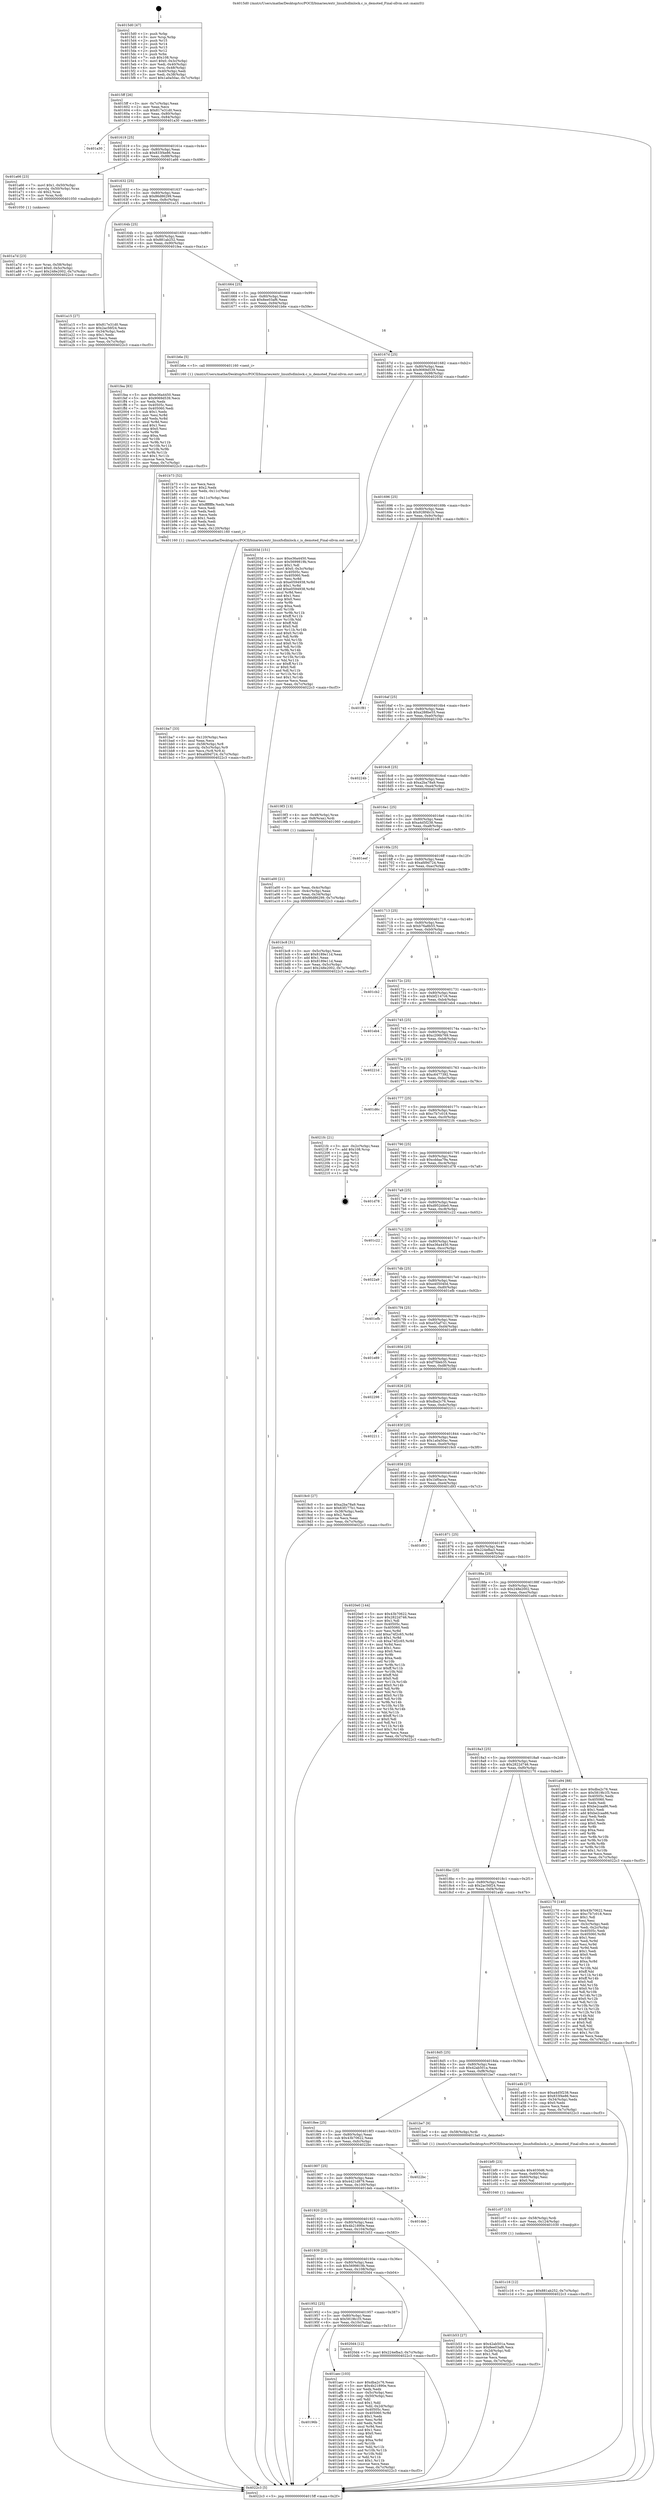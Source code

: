 digraph "0x4015d0" {
  label = "0x4015d0 (/mnt/c/Users/mathe/Desktop/tcc/POCII/binaries/extr_linuxfsdlmlock.c_is_demoted_Final-ollvm.out::main(0))"
  labelloc = "t"
  node[shape=record]

  Entry [label="",width=0.3,height=0.3,shape=circle,fillcolor=black,style=filled]
  "0x4015ff" [label="{
     0x4015ff [26]\l
     | [instrs]\l
     &nbsp;&nbsp;0x4015ff \<+3\>: mov -0x7c(%rbp),%eax\l
     &nbsp;&nbsp;0x401602 \<+2\>: mov %eax,%ecx\l
     &nbsp;&nbsp;0x401604 \<+6\>: sub $0x817e31d0,%ecx\l
     &nbsp;&nbsp;0x40160a \<+3\>: mov %eax,-0x80(%rbp)\l
     &nbsp;&nbsp;0x40160d \<+6\>: mov %ecx,-0x84(%rbp)\l
     &nbsp;&nbsp;0x401613 \<+6\>: je 0000000000401a30 \<main+0x460\>\l
  }"]
  "0x401a30" [label="{
     0x401a30\l
  }", style=dashed]
  "0x401619" [label="{
     0x401619 [25]\l
     | [instrs]\l
     &nbsp;&nbsp;0x401619 \<+5\>: jmp 000000000040161e \<main+0x4e\>\l
     &nbsp;&nbsp;0x40161e \<+3\>: mov -0x80(%rbp),%eax\l
     &nbsp;&nbsp;0x401621 \<+5\>: sub $0x833f4e86,%eax\l
     &nbsp;&nbsp;0x401626 \<+6\>: mov %eax,-0x88(%rbp)\l
     &nbsp;&nbsp;0x40162c \<+6\>: je 0000000000401a66 \<main+0x496\>\l
  }"]
  Exit [label="",width=0.3,height=0.3,shape=circle,fillcolor=black,style=filled,peripheries=2]
  "0x401a66" [label="{
     0x401a66 [23]\l
     | [instrs]\l
     &nbsp;&nbsp;0x401a66 \<+7\>: movl $0x1,-0x50(%rbp)\l
     &nbsp;&nbsp;0x401a6d \<+4\>: movslq -0x50(%rbp),%rax\l
     &nbsp;&nbsp;0x401a71 \<+4\>: shl $0x2,%rax\l
     &nbsp;&nbsp;0x401a75 \<+3\>: mov %rax,%rdi\l
     &nbsp;&nbsp;0x401a78 \<+5\>: call 0000000000401050 \<malloc@plt\>\l
     | [calls]\l
     &nbsp;&nbsp;0x401050 \{1\} (unknown)\l
  }"]
  "0x401632" [label="{
     0x401632 [25]\l
     | [instrs]\l
     &nbsp;&nbsp;0x401632 \<+5\>: jmp 0000000000401637 \<main+0x67\>\l
     &nbsp;&nbsp;0x401637 \<+3\>: mov -0x80(%rbp),%eax\l
     &nbsp;&nbsp;0x40163a \<+5\>: sub $0x86d86299,%eax\l
     &nbsp;&nbsp;0x40163f \<+6\>: mov %eax,-0x8c(%rbp)\l
     &nbsp;&nbsp;0x401645 \<+6\>: je 0000000000401a15 \<main+0x445\>\l
  }"]
  "0x401c16" [label="{
     0x401c16 [12]\l
     | [instrs]\l
     &nbsp;&nbsp;0x401c16 \<+7\>: movl $0x881ab252,-0x7c(%rbp)\l
     &nbsp;&nbsp;0x401c1d \<+5\>: jmp 00000000004022c3 \<main+0xcf3\>\l
  }"]
  "0x401a15" [label="{
     0x401a15 [27]\l
     | [instrs]\l
     &nbsp;&nbsp;0x401a15 \<+5\>: mov $0x817e31d0,%eax\l
     &nbsp;&nbsp;0x401a1a \<+5\>: mov $0x2ac56f24,%ecx\l
     &nbsp;&nbsp;0x401a1f \<+3\>: mov -0x34(%rbp),%edx\l
     &nbsp;&nbsp;0x401a22 \<+3\>: cmp $0x1,%edx\l
     &nbsp;&nbsp;0x401a25 \<+3\>: cmovl %ecx,%eax\l
     &nbsp;&nbsp;0x401a28 \<+3\>: mov %eax,-0x7c(%rbp)\l
     &nbsp;&nbsp;0x401a2b \<+5\>: jmp 00000000004022c3 \<main+0xcf3\>\l
  }"]
  "0x40164b" [label="{
     0x40164b [25]\l
     | [instrs]\l
     &nbsp;&nbsp;0x40164b \<+5\>: jmp 0000000000401650 \<main+0x80\>\l
     &nbsp;&nbsp;0x401650 \<+3\>: mov -0x80(%rbp),%eax\l
     &nbsp;&nbsp;0x401653 \<+5\>: sub $0x881ab252,%eax\l
     &nbsp;&nbsp;0x401658 \<+6\>: mov %eax,-0x90(%rbp)\l
     &nbsp;&nbsp;0x40165e \<+6\>: je 0000000000401fea \<main+0xa1a\>\l
  }"]
  "0x401c07" [label="{
     0x401c07 [15]\l
     | [instrs]\l
     &nbsp;&nbsp;0x401c07 \<+4\>: mov -0x58(%rbp),%rdi\l
     &nbsp;&nbsp;0x401c0b \<+6\>: mov %eax,-0x124(%rbp)\l
     &nbsp;&nbsp;0x401c11 \<+5\>: call 0000000000401030 \<free@plt\>\l
     | [calls]\l
     &nbsp;&nbsp;0x401030 \{1\} (unknown)\l
  }"]
  "0x401fea" [label="{
     0x401fea [83]\l
     | [instrs]\l
     &nbsp;&nbsp;0x401fea \<+5\>: mov $0xe36a4450,%eax\l
     &nbsp;&nbsp;0x401fef \<+5\>: mov $0x9069d539,%ecx\l
     &nbsp;&nbsp;0x401ff4 \<+2\>: xor %edx,%edx\l
     &nbsp;&nbsp;0x401ff6 \<+7\>: mov 0x40505c,%esi\l
     &nbsp;&nbsp;0x401ffd \<+7\>: mov 0x405060,%edi\l
     &nbsp;&nbsp;0x402004 \<+3\>: sub $0x1,%edx\l
     &nbsp;&nbsp;0x402007 \<+3\>: mov %esi,%r8d\l
     &nbsp;&nbsp;0x40200a \<+3\>: add %edx,%r8d\l
     &nbsp;&nbsp;0x40200d \<+4\>: imul %r8d,%esi\l
     &nbsp;&nbsp;0x402011 \<+3\>: and $0x1,%esi\l
     &nbsp;&nbsp;0x402014 \<+3\>: cmp $0x0,%esi\l
     &nbsp;&nbsp;0x402017 \<+4\>: sete %r9b\l
     &nbsp;&nbsp;0x40201b \<+3\>: cmp $0xa,%edi\l
     &nbsp;&nbsp;0x40201e \<+4\>: setl %r10b\l
     &nbsp;&nbsp;0x402022 \<+3\>: mov %r9b,%r11b\l
     &nbsp;&nbsp;0x402025 \<+3\>: and %r10b,%r11b\l
     &nbsp;&nbsp;0x402028 \<+3\>: xor %r10b,%r9b\l
     &nbsp;&nbsp;0x40202b \<+3\>: or %r9b,%r11b\l
     &nbsp;&nbsp;0x40202e \<+4\>: test $0x1,%r11b\l
     &nbsp;&nbsp;0x402032 \<+3\>: cmovne %ecx,%eax\l
     &nbsp;&nbsp;0x402035 \<+3\>: mov %eax,-0x7c(%rbp)\l
     &nbsp;&nbsp;0x402038 \<+5\>: jmp 00000000004022c3 \<main+0xcf3\>\l
  }"]
  "0x401664" [label="{
     0x401664 [25]\l
     | [instrs]\l
     &nbsp;&nbsp;0x401664 \<+5\>: jmp 0000000000401669 \<main+0x99\>\l
     &nbsp;&nbsp;0x401669 \<+3\>: mov -0x80(%rbp),%eax\l
     &nbsp;&nbsp;0x40166c \<+5\>: sub $0x8ee03af6,%eax\l
     &nbsp;&nbsp;0x401671 \<+6\>: mov %eax,-0x94(%rbp)\l
     &nbsp;&nbsp;0x401677 \<+6\>: je 0000000000401b6e \<main+0x59e\>\l
  }"]
  "0x401bf0" [label="{
     0x401bf0 [23]\l
     | [instrs]\l
     &nbsp;&nbsp;0x401bf0 \<+10\>: movabs $0x4030d6,%rdi\l
     &nbsp;&nbsp;0x401bfa \<+3\>: mov %eax,-0x60(%rbp)\l
     &nbsp;&nbsp;0x401bfd \<+3\>: mov -0x60(%rbp),%esi\l
     &nbsp;&nbsp;0x401c00 \<+2\>: mov $0x0,%al\l
     &nbsp;&nbsp;0x401c02 \<+5\>: call 0000000000401040 \<printf@plt\>\l
     | [calls]\l
     &nbsp;&nbsp;0x401040 \{1\} (unknown)\l
  }"]
  "0x401b6e" [label="{
     0x401b6e [5]\l
     | [instrs]\l
     &nbsp;&nbsp;0x401b6e \<+5\>: call 0000000000401160 \<next_i\>\l
     | [calls]\l
     &nbsp;&nbsp;0x401160 \{1\} (/mnt/c/Users/mathe/Desktop/tcc/POCII/binaries/extr_linuxfsdlmlock.c_is_demoted_Final-ollvm.out::next_i)\l
  }"]
  "0x40167d" [label="{
     0x40167d [25]\l
     | [instrs]\l
     &nbsp;&nbsp;0x40167d \<+5\>: jmp 0000000000401682 \<main+0xb2\>\l
     &nbsp;&nbsp;0x401682 \<+3\>: mov -0x80(%rbp),%eax\l
     &nbsp;&nbsp;0x401685 \<+5\>: sub $0x9069d539,%eax\l
     &nbsp;&nbsp;0x40168a \<+6\>: mov %eax,-0x98(%rbp)\l
     &nbsp;&nbsp;0x401690 \<+6\>: je 000000000040203d \<main+0xa6d\>\l
  }"]
  "0x401ba7" [label="{
     0x401ba7 [33]\l
     | [instrs]\l
     &nbsp;&nbsp;0x401ba7 \<+6\>: mov -0x120(%rbp),%ecx\l
     &nbsp;&nbsp;0x401bad \<+3\>: imul %eax,%ecx\l
     &nbsp;&nbsp;0x401bb0 \<+4\>: mov -0x58(%rbp),%r8\l
     &nbsp;&nbsp;0x401bb4 \<+4\>: movslq -0x5c(%rbp),%r9\l
     &nbsp;&nbsp;0x401bb8 \<+4\>: mov %ecx,(%r8,%r9,4)\l
     &nbsp;&nbsp;0x401bbc \<+7\>: movl $0xafd9d724,-0x7c(%rbp)\l
     &nbsp;&nbsp;0x401bc3 \<+5\>: jmp 00000000004022c3 \<main+0xcf3\>\l
  }"]
  "0x40203d" [label="{
     0x40203d [151]\l
     | [instrs]\l
     &nbsp;&nbsp;0x40203d \<+5\>: mov $0xe36a4450,%eax\l
     &nbsp;&nbsp;0x402042 \<+5\>: mov $0x5699819b,%ecx\l
     &nbsp;&nbsp;0x402047 \<+2\>: mov $0x1,%dl\l
     &nbsp;&nbsp;0x402049 \<+7\>: movl $0x0,-0x3c(%rbp)\l
     &nbsp;&nbsp;0x402050 \<+7\>: mov 0x40505c,%esi\l
     &nbsp;&nbsp;0x402057 \<+7\>: mov 0x405060,%edi\l
     &nbsp;&nbsp;0x40205e \<+3\>: mov %esi,%r8d\l
     &nbsp;&nbsp;0x402061 \<+7\>: sub $0xe0594938,%r8d\l
     &nbsp;&nbsp;0x402068 \<+4\>: sub $0x1,%r8d\l
     &nbsp;&nbsp;0x40206c \<+7\>: add $0xe0594938,%r8d\l
     &nbsp;&nbsp;0x402073 \<+4\>: imul %r8d,%esi\l
     &nbsp;&nbsp;0x402077 \<+3\>: and $0x1,%esi\l
     &nbsp;&nbsp;0x40207a \<+3\>: cmp $0x0,%esi\l
     &nbsp;&nbsp;0x40207d \<+4\>: sete %r9b\l
     &nbsp;&nbsp;0x402081 \<+3\>: cmp $0xa,%edi\l
     &nbsp;&nbsp;0x402084 \<+4\>: setl %r10b\l
     &nbsp;&nbsp;0x402088 \<+3\>: mov %r9b,%r11b\l
     &nbsp;&nbsp;0x40208b \<+4\>: xor $0xff,%r11b\l
     &nbsp;&nbsp;0x40208f \<+3\>: mov %r10b,%bl\l
     &nbsp;&nbsp;0x402092 \<+3\>: xor $0xff,%bl\l
     &nbsp;&nbsp;0x402095 \<+3\>: xor $0x0,%dl\l
     &nbsp;&nbsp;0x402098 \<+3\>: mov %r11b,%r14b\l
     &nbsp;&nbsp;0x40209b \<+4\>: and $0x0,%r14b\l
     &nbsp;&nbsp;0x40209f \<+3\>: and %dl,%r9b\l
     &nbsp;&nbsp;0x4020a2 \<+3\>: mov %bl,%r15b\l
     &nbsp;&nbsp;0x4020a5 \<+4\>: and $0x0,%r15b\l
     &nbsp;&nbsp;0x4020a9 \<+3\>: and %dl,%r10b\l
     &nbsp;&nbsp;0x4020ac \<+3\>: or %r9b,%r14b\l
     &nbsp;&nbsp;0x4020af \<+3\>: or %r10b,%r15b\l
     &nbsp;&nbsp;0x4020b2 \<+3\>: xor %r15b,%r14b\l
     &nbsp;&nbsp;0x4020b5 \<+3\>: or %bl,%r11b\l
     &nbsp;&nbsp;0x4020b8 \<+4\>: xor $0xff,%r11b\l
     &nbsp;&nbsp;0x4020bc \<+3\>: or $0x0,%dl\l
     &nbsp;&nbsp;0x4020bf \<+3\>: and %dl,%r11b\l
     &nbsp;&nbsp;0x4020c2 \<+3\>: or %r11b,%r14b\l
     &nbsp;&nbsp;0x4020c5 \<+4\>: test $0x1,%r14b\l
     &nbsp;&nbsp;0x4020c9 \<+3\>: cmovne %ecx,%eax\l
     &nbsp;&nbsp;0x4020cc \<+3\>: mov %eax,-0x7c(%rbp)\l
     &nbsp;&nbsp;0x4020cf \<+5\>: jmp 00000000004022c3 \<main+0xcf3\>\l
  }"]
  "0x401696" [label="{
     0x401696 [25]\l
     | [instrs]\l
     &nbsp;&nbsp;0x401696 \<+5\>: jmp 000000000040169b \<main+0xcb\>\l
     &nbsp;&nbsp;0x40169b \<+3\>: mov -0x80(%rbp),%eax\l
     &nbsp;&nbsp;0x40169e \<+5\>: sub $0x928f4b1b,%eax\l
     &nbsp;&nbsp;0x4016a3 \<+6\>: mov %eax,-0x9c(%rbp)\l
     &nbsp;&nbsp;0x4016a9 \<+6\>: je 0000000000401f81 \<main+0x9b1\>\l
  }"]
  "0x401b73" [label="{
     0x401b73 [52]\l
     | [instrs]\l
     &nbsp;&nbsp;0x401b73 \<+2\>: xor %ecx,%ecx\l
     &nbsp;&nbsp;0x401b75 \<+5\>: mov $0x2,%edx\l
     &nbsp;&nbsp;0x401b7a \<+6\>: mov %edx,-0x11c(%rbp)\l
     &nbsp;&nbsp;0x401b80 \<+1\>: cltd\l
     &nbsp;&nbsp;0x401b81 \<+6\>: mov -0x11c(%rbp),%esi\l
     &nbsp;&nbsp;0x401b87 \<+2\>: idiv %esi\l
     &nbsp;&nbsp;0x401b89 \<+6\>: imul $0xfffffffe,%edx,%edx\l
     &nbsp;&nbsp;0x401b8f \<+2\>: mov %ecx,%edi\l
     &nbsp;&nbsp;0x401b91 \<+2\>: sub %edx,%edi\l
     &nbsp;&nbsp;0x401b93 \<+2\>: mov %ecx,%edx\l
     &nbsp;&nbsp;0x401b95 \<+3\>: sub $0x1,%edx\l
     &nbsp;&nbsp;0x401b98 \<+2\>: add %edx,%edi\l
     &nbsp;&nbsp;0x401b9a \<+2\>: sub %edi,%ecx\l
     &nbsp;&nbsp;0x401b9c \<+6\>: mov %ecx,-0x120(%rbp)\l
     &nbsp;&nbsp;0x401ba2 \<+5\>: call 0000000000401160 \<next_i\>\l
     | [calls]\l
     &nbsp;&nbsp;0x401160 \{1\} (/mnt/c/Users/mathe/Desktop/tcc/POCII/binaries/extr_linuxfsdlmlock.c_is_demoted_Final-ollvm.out::next_i)\l
  }"]
  "0x401f81" [label="{
     0x401f81\l
  }", style=dashed]
  "0x4016af" [label="{
     0x4016af [25]\l
     | [instrs]\l
     &nbsp;&nbsp;0x4016af \<+5\>: jmp 00000000004016b4 \<main+0xe4\>\l
     &nbsp;&nbsp;0x4016b4 \<+3\>: mov -0x80(%rbp),%eax\l
     &nbsp;&nbsp;0x4016b7 \<+5\>: sub $0xa288be55,%eax\l
     &nbsp;&nbsp;0x4016bc \<+6\>: mov %eax,-0xa0(%rbp)\l
     &nbsp;&nbsp;0x4016c2 \<+6\>: je 000000000040224b \<main+0xc7b\>\l
  }"]
  "0x40196b" [label="{
     0x40196b\l
  }", style=dashed]
  "0x40224b" [label="{
     0x40224b\l
  }", style=dashed]
  "0x4016c8" [label="{
     0x4016c8 [25]\l
     | [instrs]\l
     &nbsp;&nbsp;0x4016c8 \<+5\>: jmp 00000000004016cd \<main+0xfd\>\l
     &nbsp;&nbsp;0x4016cd \<+3\>: mov -0x80(%rbp),%eax\l
     &nbsp;&nbsp;0x4016d0 \<+5\>: sub $0xa2ba78a9,%eax\l
     &nbsp;&nbsp;0x4016d5 \<+6\>: mov %eax,-0xa4(%rbp)\l
     &nbsp;&nbsp;0x4016db \<+6\>: je 00000000004019f3 \<main+0x423\>\l
  }"]
  "0x401aec" [label="{
     0x401aec [103]\l
     | [instrs]\l
     &nbsp;&nbsp;0x401aec \<+5\>: mov $0xdba2c76,%eax\l
     &nbsp;&nbsp;0x401af1 \<+5\>: mov $0x4b21890e,%ecx\l
     &nbsp;&nbsp;0x401af6 \<+2\>: xor %edx,%edx\l
     &nbsp;&nbsp;0x401af8 \<+3\>: mov -0x5c(%rbp),%esi\l
     &nbsp;&nbsp;0x401afb \<+3\>: cmp -0x50(%rbp),%esi\l
     &nbsp;&nbsp;0x401afe \<+4\>: setl %dil\l
     &nbsp;&nbsp;0x401b02 \<+4\>: and $0x1,%dil\l
     &nbsp;&nbsp;0x401b06 \<+4\>: mov %dil,-0x2d(%rbp)\l
     &nbsp;&nbsp;0x401b0a \<+7\>: mov 0x40505c,%esi\l
     &nbsp;&nbsp;0x401b11 \<+8\>: mov 0x405060,%r8d\l
     &nbsp;&nbsp;0x401b19 \<+3\>: sub $0x1,%edx\l
     &nbsp;&nbsp;0x401b1c \<+3\>: mov %esi,%r9d\l
     &nbsp;&nbsp;0x401b1f \<+3\>: add %edx,%r9d\l
     &nbsp;&nbsp;0x401b22 \<+4\>: imul %r9d,%esi\l
     &nbsp;&nbsp;0x401b26 \<+3\>: and $0x1,%esi\l
     &nbsp;&nbsp;0x401b29 \<+3\>: cmp $0x0,%esi\l
     &nbsp;&nbsp;0x401b2c \<+4\>: sete %dil\l
     &nbsp;&nbsp;0x401b30 \<+4\>: cmp $0xa,%r8d\l
     &nbsp;&nbsp;0x401b34 \<+4\>: setl %r10b\l
     &nbsp;&nbsp;0x401b38 \<+3\>: mov %dil,%r11b\l
     &nbsp;&nbsp;0x401b3b \<+3\>: and %r10b,%r11b\l
     &nbsp;&nbsp;0x401b3e \<+3\>: xor %r10b,%dil\l
     &nbsp;&nbsp;0x401b41 \<+3\>: or %dil,%r11b\l
     &nbsp;&nbsp;0x401b44 \<+4\>: test $0x1,%r11b\l
     &nbsp;&nbsp;0x401b48 \<+3\>: cmovne %ecx,%eax\l
     &nbsp;&nbsp;0x401b4b \<+3\>: mov %eax,-0x7c(%rbp)\l
     &nbsp;&nbsp;0x401b4e \<+5\>: jmp 00000000004022c3 \<main+0xcf3\>\l
  }"]
  "0x4019f3" [label="{
     0x4019f3 [13]\l
     | [instrs]\l
     &nbsp;&nbsp;0x4019f3 \<+4\>: mov -0x48(%rbp),%rax\l
     &nbsp;&nbsp;0x4019f7 \<+4\>: mov 0x8(%rax),%rdi\l
     &nbsp;&nbsp;0x4019fb \<+5\>: call 0000000000401060 \<atoi@plt\>\l
     | [calls]\l
     &nbsp;&nbsp;0x401060 \{1\} (unknown)\l
  }"]
  "0x4016e1" [label="{
     0x4016e1 [25]\l
     | [instrs]\l
     &nbsp;&nbsp;0x4016e1 \<+5\>: jmp 00000000004016e6 \<main+0x116\>\l
     &nbsp;&nbsp;0x4016e6 \<+3\>: mov -0x80(%rbp),%eax\l
     &nbsp;&nbsp;0x4016e9 \<+5\>: sub $0xa4d5f238,%eax\l
     &nbsp;&nbsp;0x4016ee \<+6\>: mov %eax,-0xa8(%rbp)\l
     &nbsp;&nbsp;0x4016f4 \<+6\>: je 0000000000401eef \<main+0x91f\>\l
  }"]
  "0x401952" [label="{
     0x401952 [25]\l
     | [instrs]\l
     &nbsp;&nbsp;0x401952 \<+5\>: jmp 0000000000401957 \<main+0x387\>\l
     &nbsp;&nbsp;0x401957 \<+3\>: mov -0x80(%rbp),%eax\l
     &nbsp;&nbsp;0x40195a \<+5\>: sub $0x5819b1f3,%eax\l
     &nbsp;&nbsp;0x40195f \<+6\>: mov %eax,-0x10c(%rbp)\l
     &nbsp;&nbsp;0x401965 \<+6\>: je 0000000000401aec \<main+0x51c\>\l
  }"]
  "0x401eef" [label="{
     0x401eef\l
  }", style=dashed]
  "0x4016fa" [label="{
     0x4016fa [25]\l
     | [instrs]\l
     &nbsp;&nbsp;0x4016fa \<+5\>: jmp 00000000004016ff \<main+0x12f\>\l
     &nbsp;&nbsp;0x4016ff \<+3\>: mov -0x80(%rbp),%eax\l
     &nbsp;&nbsp;0x401702 \<+5\>: sub $0xafd9d724,%eax\l
     &nbsp;&nbsp;0x401707 \<+6\>: mov %eax,-0xac(%rbp)\l
     &nbsp;&nbsp;0x40170d \<+6\>: je 0000000000401bc8 \<main+0x5f8\>\l
  }"]
  "0x4020d4" [label="{
     0x4020d4 [12]\l
     | [instrs]\l
     &nbsp;&nbsp;0x4020d4 \<+7\>: movl $0x224efba3,-0x7c(%rbp)\l
     &nbsp;&nbsp;0x4020db \<+5\>: jmp 00000000004022c3 \<main+0xcf3\>\l
  }"]
  "0x401bc8" [label="{
     0x401bc8 [31]\l
     | [instrs]\l
     &nbsp;&nbsp;0x401bc8 \<+3\>: mov -0x5c(%rbp),%eax\l
     &nbsp;&nbsp;0x401bcb \<+5\>: add $0x8189e11d,%eax\l
     &nbsp;&nbsp;0x401bd0 \<+3\>: add $0x1,%eax\l
     &nbsp;&nbsp;0x401bd3 \<+5\>: sub $0x8189e11d,%eax\l
     &nbsp;&nbsp;0x401bd8 \<+3\>: mov %eax,-0x5c(%rbp)\l
     &nbsp;&nbsp;0x401bdb \<+7\>: movl $0x248e2002,-0x7c(%rbp)\l
     &nbsp;&nbsp;0x401be2 \<+5\>: jmp 00000000004022c3 \<main+0xcf3\>\l
  }"]
  "0x401713" [label="{
     0x401713 [25]\l
     | [instrs]\l
     &nbsp;&nbsp;0x401713 \<+5\>: jmp 0000000000401718 \<main+0x148\>\l
     &nbsp;&nbsp;0x401718 \<+3\>: mov -0x80(%rbp),%eax\l
     &nbsp;&nbsp;0x40171b \<+5\>: sub $0xb76a8b55,%eax\l
     &nbsp;&nbsp;0x401720 \<+6\>: mov %eax,-0xb0(%rbp)\l
     &nbsp;&nbsp;0x401726 \<+6\>: je 0000000000401cb2 \<main+0x6e2\>\l
  }"]
  "0x401939" [label="{
     0x401939 [25]\l
     | [instrs]\l
     &nbsp;&nbsp;0x401939 \<+5\>: jmp 000000000040193e \<main+0x36e\>\l
     &nbsp;&nbsp;0x40193e \<+3\>: mov -0x80(%rbp),%eax\l
     &nbsp;&nbsp;0x401941 \<+5\>: sub $0x5699819b,%eax\l
     &nbsp;&nbsp;0x401946 \<+6\>: mov %eax,-0x108(%rbp)\l
     &nbsp;&nbsp;0x40194c \<+6\>: je 00000000004020d4 \<main+0xb04\>\l
  }"]
  "0x401cb2" [label="{
     0x401cb2\l
  }", style=dashed]
  "0x40172c" [label="{
     0x40172c [25]\l
     | [instrs]\l
     &nbsp;&nbsp;0x40172c \<+5\>: jmp 0000000000401731 \<main+0x161\>\l
     &nbsp;&nbsp;0x401731 \<+3\>: mov -0x80(%rbp),%eax\l
     &nbsp;&nbsp;0x401734 \<+5\>: sub $0xbf2147c6,%eax\l
     &nbsp;&nbsp;0x401739 \<+6\>: mov %eax,-0xb4(%rbp)\l
     &nbsp;&nbsp;0x40173f \<+6\>: je 0000000000401eb4 \<main+0x8e4\>\l
  }"]
  "0x401b53" [label="{
     0x401b53 [27]\l
     | [instrs]\l
     &nbsp;&nbsp;0x401b53 \<+5\>: mov $0x42ab501a,%eax\l
     &nbsp;&nbsp;0x401b58 \<+5\>: mov $0x8ee03af6,%ecx\l
     &nbsp;&nbsp;0x401b5d \<+3\>: mov -0x2d(%rbp),%dl\l
     &nbsp;&nbsp;0x401b60 \<+3\>: test $0x1,%dl\l
     &nbsp;&nbsp;0x401b63 \<+3\>: cmovne %ecx,%eax\l
     &nbsp;&nbsp;0x401b66 \<+3\>: mov %eax,-0x7c(%rbp)\l
     &nbsp;&nbsp;0x401b69 \<+5\>: jmp 00000000004022c3 \<main+0xcf3\>\l
  }"]
  "0x401eb4" [label="{
     0x401eb4\l
  }", style=dashed]
  "0x401745" [label="{
     0x401745 [25]\l
     | [instrs]\l
     &nbsp;&nbsp;0x401745 \<+5\>: jmp 000000000040174a \<main+0x17a\>\l
     &nbsp;&nbsp;0x40174a \<+3\>: mov -0x80(%rbp),%eax\l
     &nbsp;&nbsp;0x40174d \<+5\>: sub $0xc206b769,%eax\l
     &nbsp;&nbsp;0x401752 \<+6\>: mov %eax,-0xb8(%rbp)\l
     &nbsp;&nbsp;0x401758 \<+6\>: je 000000000040221d \<main+0xc4d\>\l
  }"]
  "0x401920" [label="{
     0x401920 [25]\l
     | [instrs]\l
     &nbsp;&nbsp;0x401920 \<+5\>: jmp 0000000000401925 \<main+0x355\>\l
     &nbsp;&nbsp;0x401925 \<+3\>: mov -0x80(%rbp),%eax\l
     &nbsp;&nbsp;0x401928 \<+5\>: sub $0x4b21890e,%eax\l
     &nbsp;&nbsp;0x40192d \<+6\>: mov %eax,-0x104(%rbp)\l
     &nbsp;&nbsp;0x401933 \<+6\>: je 0000000000401b53 \<main+0x583\>\l
  }"]
  "0x40221d" [label="{
     0x40221d\l
  }", style=dashed]
  "0x40175e" [label="{
     0x40175e [25]\l
     | [instrs]\l
     &nbsp;&nbsp;0x40175e \<+5\>: jmp 0000000000401763 \<main+0x193\>\l
     &nbsp;&nbsp;0x401763 \<+3\>: mov -0x80(%rbp),%eax\l
     &nbsp;&nbsp;0x401766 \<+5\>: sub $0xc6477392,%eax\l
     &nbsp;&nbsp;0x40176b \<+6\>: mov %eax,-0xbc(%rbp)\l
     &nbsp;&nbsp;0x401771 \<+6\>: je 0000000000401d6c \<main+0x79c\>\l
  }"]
  "0x401deb" [label="{
     0x401deb\l
  }", style=dashed]
  "0x401d6c" [label="{
     0x401d6c\l
  }", style=dashed]
  "0x401777" [label="{
     0x401777 [25]\l
     | [instrs]\l
     &nbsp;&nbsp;0x401777 \<+5\>: jmp 000000000040177c \<main+0x1ac\>\l
     &nbsp;&nbsp;0x40177c \<+3\>: mov -0x80(%rbp),%eax\l
     &nbsp;&nbsp;0x40177f \<+5\>: sub $0xc7b7c018,%eax\l
     &nbsp;&nbsp;0x401784 \<+6\>: mov %eax,-0xc0(%rbp)\l
     &nbsp;&nbsp;0x40178a \<+6\>: je 00000000004021fc \<main+0xc2c\>\l
  }"]
  "0x401907" [label="{
     0x401907 [25]\l
     | [instrs]\l
     &nbsp;&nbsp;0x401907 \<+5\>: jmp 000000000040190c \<main+0x33c\>\l
     &nbsp;&nbsp;0x40190c \<+3\>: mov -0x80(%rbp),%eax\l
     &nbsp;&nbsp;0x40190f \<+5\>: sub $0x4421d879,%eax\l
     &nbsp;&nbsp;0x401914 \<+6\>: mov %eax,-0x100(%rbp)\l
     &nbsp;&nbsp;0x40191a \<+6\>: je 0000000000401deb \<main+0x81b\>\l
  }"]
  "0x4021fc" [label="{
     0x4021fc [21]\l
     | [instrs]\l
     &nbsp;&nbsp;0x4021fc \<+3\>: mov -0x2c(%rbp),%eax\l
     &nbsp;&nbsp;0x4021ff \<+7\>: add $0x108,%rsp\l
     &nbsp;&nbsp;0x402206 \<+1\>: pop %rbx\l
     &nbsp;&nbsp;0x402207 \<+2\>: pop %r12\l
     &nbsp;&nbsp;0x402209 \<+2\>: pop %r13\l
     &nbsp;&nbsp;0x40220b \<+2\>: pop %r14\l
     &nbsp;&nbsp;0x40220d \<+2\>: pop %r15\l
     &nbsp;&nbsp;0x40220f \<+1\>: pop %rbp\l
     &nbsp;&nbsp;0x402210 \<+1\>: ret\l
  }"]
  "0x401790" [label="{
     0x401790 [25]\l
     | [instrs]\l
     &nbsp;&nbsp;0x401790 \<+5\>: jmp 0000000000401795 \<main+0x1c5\>\l
     &nbsp;&nbsp;0x401795 \<+3\>: mov -0x80(%rbp),%eax\l
     &nbsp;&nbsp;0x401798 \<+5\>: sub $0xcddaa79a,%eax\l
     &nbsp;&nbsp;0x40179d \<+6\>: mov %eax,-0xc4(%rbp)\l
     &nbsp;&nbsp;0x4017a3 \<+6\>: je 0000000000401d78 \<main+0x7a8\>\l
  }"]
  "0x4022bc" [label="{
     0x4022bc\l
  }", style=dashed]
  "0x401d78" [label="{
     0x401d78\l
  }", style=dashed]
  "0x4017a9" [label="{
     0x4017a9 [25]\l
     | [instrs]\l
     &nbsp;&nbsp;0x4017a9 \<+5\>: jmp 00000000004017ae \<main+0x1de\>\l
     &nbsp;&nbsp;0x4017ae \<+3\>: mov -0x80(%rbp),%eax\l
     &nbsp;&nbsp;0x4017b1 \<+5\>: sub $0xd952d4e0,%eax\l
     &nbsp;&nbsp;0x4017b6 \<+6\>: mov %eax,-0xc8(%rbp)\l
     &nbsp;&nbsp;0x4017bc \<+6\>: je 0000000000401c22 \<main+0x652\>\l
  }"]
  "0x4018ee" [label="{
     0x4018ee [25]\l
     | [instrs]\l
     &nbsp;&nbsp;0x4018ee \<+5\>: jmp 00000000004018f3 \<main+0x323\>\l
     &nbsp;&nbsp;0x4018f3 \<+3\>: mov -0x80(%rbp),%eax\l
     &nbsp;&nbsp;0x4018f6 \<+5\>: sub $0x43b70622,%eax\l
     &nbsp;&nbsp;0x4018fb \<+6\>: mov %eax,-0xfc(%rbp)\l
     &nbsp;&nbsp;0x401901 \<+6\>: je 00000000004022bc \<main+0xcec\>\l
  }"]
  "0x401c22" [label="{
     0x401c22\l
  }", style=dashed]
  "0x4017c2" [label="{
     0x4017c2 [25]\l
     | [instrs]\l
     &nbsp;&nbsp;0x4017c2 \<+5\>: jmp 00000000004017c7 \<main+0x1f7\>\l
     &nbsp;&nbsp;0x4017c7 \<+3\>: mov -0x80(%rbp),%eax\l
     &nbsp;&nbsp;0x4017ca \<+5\>: sub $0xe36a4450,%eax\l
     &nbsp;&nbsp;0x4017cf \<+6\>: mov %eax,-0xcc(%rbp)\l
     &nbsp;&nbsp;0x4017d5 \<+6\>: je 00000000004022a9 \<main+0xcd9\>\l
  }"]
  "0x401be7" [label="{
     0x401be7 [9]\l
     | [instrs]\l
     &nbsp;&nbsp;0x401be7 \<+4\>: mov -0x58(%rbp),%rdi\l
     &nbsp;&nbsp;0x401beb \<+5\>: call 00000000004013a0 \<is_demoted\>\l
     | [calls]\l
     &nbsp;&nbsp;0x4013a0 \{1\} (/mnt/c/Users/mathe/Desktop/tcc/POCII/binaries/extr_linuxfsdlmlock.c_is_demoted_Final-ollvm.out::is_demoted)\l
  }"]
  "0x4022a9" [label="{
     0x4022a9\l
  }", style=dashed]
  "0x4017db" [label="{
     0x4017db [25]\l
     | [instrs]\l
     &nbsp;&nbsp;0x4017db \<+5\>: jmp 00000000004017e0 \<main+0x210\>\l
     &nbsp;&nbsp;0x4017e0 \<+3\>: mov -0x80(%rbp),%eax\l
     &nbsp;&nbsp;0x4017e3 \<+5\>: sub $0xe405040d,%eax\l
     &nbsp;&nbsp;0x4017e8 \<+6\>: mov %eax,-0xd0(%rbp)\l
     &nbsp;&nbsp;0x4017ee \<+6\>: je 0000000000401efb \<main+0x92b\>\l
  }"]
  "0x401a7d" [label="{
     0x401a7d [23]\l
     | [instrs]\l
     &nbsp;&nbsp;0x401a7d \<+4\>: mov %rax,-0x58(%rbp)\l
     &nbsp;&nbsp;0x401a81 \<+7\>: movl $0x0,-0x5c(%rbp)\l
     &nbsp;&nbsp;0x401a88 \<+7\>: movl $0x248e2002,-0x7c(%rbp)\l
     &nbsp;&nbsp;0x401a8f \<+5\>: jmp 00000000004022c3 \<main+0xcf3\>\l
  }"]
  "0x401efb" [label="{
     0x401efb\l
  }", style=dashed]
  "0x4017f4" [label="{
     0x4017f4 [25]\l
     | [instrs]\l
     &nbsp;&nbsp;0x4017f4 \<+5\>: jmp 00000000004017f9 \<main+0x229\>\l
     &nbsp;&nbsp;0x4017f9 \<+3\>: mov -0x80(%rbp),%eax\l
     &nbsp;&nbsp;0x4017fc \<+5\>: sub $0xe55af741,%eax\l
     &nbsp;&nbsp;0x401801 \<+6\>: mov %eax,-0xd4(%rbp)\l
     &nbsp;&nbsp;0x401807 \<+6\>: je 0000000000401e89 \<main+0x8b9\>\l
  }"]
  "0x4018d5" [label="{
     0x4018d5 [25]\l
     | [instrs]\l
     &nbsp;&nbsp;0x4018d5 \<+5\>: jmp 00000000004018da \<main+0x30a\>\l
     &nbsp;&nbsp;0x4018da \<+3\>: mov -0x80(%rbp),%eax\l
     &nbsp;&nbsp;0x4018dd \<+5\>: sub $0x42ab501a,%eax\l
     &nbsp;&nbsp;0x4018e2 \<+6\>: mov %eax,-0xf8(%rbp)\l
     &nbsp;&nbsp;0x4018e8 \<+6\>: je 0000000000401be7 \<main+0x617\>\l
  }"]
  "0x401e89" [label="{
     0x401e89\l
  }", style=dashed]
  "0x40180d" [label="{
     0x40180d [25]\l
     | [instrs]\l
     &nbsp;&nbsp;0x40180d \<+5\>: jmp 0000000000401812 \<main+0x242\>\l
     &nbsp;&nbsp;0x401812 \<+3\>: mov -0x80(%rbp),%eax\l
     &nbsp;&nbsp;0x401815 \<+5\>: sub $0xf7fdeb35,%eax\l
     &nbsp;&nbsp;0x40181a \<+6\>: mov %eax,-0xd8(%rbp)\l
     &nbsp;&nbsp;0x401820 \<+6\>: je 0000000000402298 \<main+0xcc8\>\l
  }"]
  "0x401a4b" [label="{
     0x401a4b [27]\l
     | [instrs]\l
     &nbsp;&nbsp;0x401a4b \<+5\>: mov $0xa4d5f238,%eax\l
     &nbsp;&nbsp;0x401a50 \<+5\>: mov $0x833f4e86,%ecx\l
     &nbsp;&nbsp;0x401a55 \<+3\>: mov -0x34(%rbp),%edx\l
     &nbsp;&nbsp;0x401a58 \<+3\>: cmp $0x0,%edx\l
     &nbsp;&nbsp;0x401a5b \<+3\>: cmove %ecx,%eax\l
     &nbsp;&nbsp;0x401a5e \<+3\>: mov %eax,-0x7c(%rbp)\l
     &nbsp;&nbsp;0x401a61 \<+5\>: jmp 00000000004022c3 \<main+0xcf3\>\l
  }"]
  "0x402298" [label="{
     0x402298\l
  }", style=dashed]
  "0x401826" [label="{
     0x401826 [25]\l
     | [instrs]\l
     &nbsp;&nbsp;0x401826 \<+5\>: jmp 000000000040182b \<main+0x25b\>\l
     &nbsp;&nbsp;0x40182b \<+3\>: mov -0x80(%rbp),%eax\l
     &nbsp;&nbsp;0x40182e \<+5\>: sub $0xdba2c76,%eax\l
     &nbsp;&nbsp;0x401833 \<+6\>: mov %eax,-0xdc(%rbp)\l
     &nbsp;&nbsp;0x401839 \<+6\>: je 0000000000402211 \<main+0xc41\>\l
  }"]
  "0x4018bc" [label="{
     0x4018bc [25]\l
     | [instrs]\l
     &nbsp;&nbsp;0x4018bc \<+5\>: jmp 00000000004018c1 \<main+0x2f1\>\l
     &nbsp;&nbsp;0x4018c1 \<+3\>: mov -0x80(%rbp),%eax\l
     &nbsp;&nbsp;0x4018c4 \<+5\>: sub $0x2ac56f24,%eax\l
     &nbsp;&nbsp;0x4018c9 \<+6\>: mov %eax,-0xf4(%rbp)\l
     &nbsp;&nbsp;0x4018cf \<+6\>: je 0000000000401a4b \<main+0x47b\>\l
  }"]
  "0x402211" [label="{
     0x402211\l
  }", style=dashed]
  "0x40183f" [label="{
     0x40183f [25]\l
     | [instrs]\l
     &nbsp;&nbsp;0x40183f \<+5\>: jmp 0000000000401844 \<main+0x274\>\l
     &nbsp;&nbsp;0x401844 \<+3\>: mov -0x80(%rbp),%eax\l
     &nbsp;&nbsp;0x401847 \<+5\>: sub $0x1a0a50ac,%eax\l
     &nbsp;&nbsp;0x40184c \<+6\>: mov %eax,-0xe0(%rbp)\l
     &nbsp;&nbsp;0x401852 \<+6\>: je 00000000004019c0 \<main+0x3f0\>\l
  }"]
  "0x402170" [label="{
     0x402170 [140]\l
     | [instrs]\l
     &nbsp;&nbsp;0x402170 \<+5\>: mov $0x43b70622,%eax\l
     &nbsp;&nbsp;0x402175 \<+5\>: mov $0xc7b7c018,%ecx\l
     &nbsp;&nbsp;0x40217a \<+2\>: mov $0x1,%dl\l
     &nbsp;&nbsp;0x40217c \<+2\>: xor %esi,%esi\l
     &nbsp;&nbsp;0x40217e \<+3\>: mov -0x3c(%rbp),%edi\l
     &nbsp;&nbsp;0x402181 \<+3\>: mov %edi,-0x2c(%rbp)\l
     &nbsp;&nbsp;0x402184 \<+7\>: mov 0x40505c,%edi\l
     &nbsp;&nbsp;0x40218b \<+8\>: mov 0x405060,%r8d\l
     &nbsp;&nbsp;0x402193 \<+3\>: sub $0x1,%esi\l
     &nbsp;&nbsp;0x402196 \<+3\>: mov %edi,%r9d\l
     &nbsp;&nbsp;0x402199 \<+3\>: add %esi,%r9d\l
     &nbsp;&nbsp;0x40219c \<+4\>: imul %r9d,%edi\l
     &nbsp;&nbsp;0x4021a0 \<+3\>: and $0x1,%edi\l
     &nbsp;&nbsp;0x4021a3 \<+3\>: cmp $0x0,%edi\l
     &nbsp;&nbsp;0x4021a6 \<+4\>: sete %r10b\l
     &nbsp;&nbsp;0x4021aa \<+4\>: cmp $0xa,%r8d\l
     &nbsp;&nbsp;0x4021ae \<+4\>: setl %r11b\l
     &nbsp;&nbsp;0x4021b2 \<+3\>: mov %r10b,%bl\l
     &nbsp;&nbsp;0x4021b5 \<+3\>: xor $0xff,%bl\l
     &nbsp;&nbsp;0x4021b8 \<+3\>: mov %r11b,%r14b\l
     &nbsp;&nbsp;0x4021bb \<+4\>: xor $0xff,%r14b\l
     &nbsp;&nbsp;0x4021bf \<+3\>: xor $0x0,%dl\l
     &nbsp;&nbsp;0x4021c2 \<+3\>: mov %bl,%r15b\l
     &nbsp;&nbsp;0x4021c5 \<+4\>: and $0x0,%r15b\l
     &nbsp;&nbsp;0x4021c9 \<+3\>: and %dl,%r10b\l
     &nbsp;&nbsp;0x4021cc \<+3\>: mov %r14b,%r12b\l
     &nbsp;&nbsp;0x4021cf \<+4\>: and $0x0,%r12b\l
     &nbsp;&nbsp;0x4021d3 \<+3\>: and %dl,%r11b\l
     &nbsp;&nbsp;0x4021d6 \<+3\>: or %r10b,%r15b\l
     &nbsp;&nbsp;0x4021d9 \<+3\>: or %r11b,%r12b\l
     &nbsp;&nbsp;0x4021dc \<+3\>: xor %r12b,%r15b\l
     &nbsp;&nbsp;0x4021df \<+3\>: or %r14b,%bl\l
     &nbsp;&nbsp;0x4021e2 \<+3\>: xor $0xff,%bl\l
     &nbsp;&nbsp;0x4021e5 \<+3\>: or $0x0,%dl\l
     &nbsp;&nbsp;0x4021e8 \<+2\>: and %dl,%bl\l
     &nbsp;&nbsp;0x4021ea \<+3\>: or %bl,%r15b\l
     &nbsp;&nbsp;0x4021ed \<+4\>: test $0x1,%r15b\l
     &nbsp;&nbsp;0x4021f1 \<+3\>: cmovne %ecx,%eax\l
     &nbsp;&nbsp;0x4021f4 \<+3\>: mov %eax,-0x7c(%rbp)\l
     &nbsp;&nbsp;0x4021f7 \<+5\>: jmp 00000000004022c3 \<main+0xcf3\>\l
  }"]
  "0x4019c0" [label="{
     0x4019c0 [27]\l
     | [instrs]\l
     &nbsp;&nbsp;0x4019c0 \<+5\>: mov $0xa2ba78a9,%eax\l
     &nbsp;&nbsp;0x4019c5 \<+5\>: mov $0x63f177b1,%ecx\l
     &nbsp;&nbsp;0x4019ca \<+3\>: mov -0x38(%rbp),%edx\l
     &nbsp;&nbsp;0x4019cd \<+3\>: cmp $0x2,%edx\l
     &nbsp;&nbsp;0x4019d0 \<+3\>: cmovne %ecx,%eax\l
     &nbsp;&nbsp;0x4019d3 \<+3\>: mov %eax,-0x7c(%rbp)\l
     &nbsp;&nbsp;0x4019d6 \<+5\>: jmp 00000000004022c3 \<main+0xcf3\>\l
  }"]
  "0x401858" [label="{
     0x401858 [25]\l
     | [instrs]\l
     &nbsp;&nbsp;0x401858 \<+5\>: jmp 000000000040185d \<main+0x28d\>\l
     &nbsp;&nbsp;0x40185d \<+3\>: mov -0x80(%rbp),%eax\l
     &nbsp;&nbsp;0x401860 \<+5\>: sub $0x1bf0acce,%eax\l
     &nbsp;&nbsp;0x401865 \<+6\>: mov %eax,-0xe4(%rbp)\l
     &nbsp;&nbsp;0x40186b \<+6\>: je 0000000000401d93 \<main+0x7c3\>\l
  }"]
  "0x4022c3" [label="{
     0x4022c3 [5]\l
     | [instrs]\l
     &nbsp;&nbsp;0x4022c3 \<+5\>: jmp 00000000004015ff \<main+0x2f\>\l
  }"]
  "0x4015d0" [label="{
     0x4015d0 [47]\l
     | [instrs]\l
     &nbsp;&nbsp;0x4015d0 \<+1\>: push %rbp\l
     &nbsp;&nbsp;0x4015d1 \<+3\>: mov %rsp,%rbp\l
     &nbsp;&nbsp;0x4015d4 \<+2\>: push %r15\l
     &nbsp;&nbsp;0x4015d6 \<+2\>: push %r14\l
     &nbsp;&nbsp;0x4015d8 \<+2\>: push %r13\l
     &nbsp;&nbsp;0x4015da \<+2\>: push %r12\l
     &nbsp;&nbsp;0x4015dc \<+1\>: push %rbx\l
     &nbsp;&nbsp;0x4015dd \<+7\>: sub $0x108,%rsp\l
     &nbsp;&nbsp;0x4015e4 \<+7\>: movl $0x0,-0x3c(%rbp)\l
     &nbsp;&nbsp;0x4015eb \<+3\>: mov %edi,-0x40(%rbp)\l
     &nbsp;&nbsp;0x4015ee \<+4\>: mov %rsi,-0x48(%rbp)\l
     &nbsp;&nbsp;0x4015f2 \<+3\>: mov -0x40(%rbp),%edi\l
     &nbsp;&nbsp;0x4015f5 \<+3\>: mov %edi,-0x38(%rbp)\l
     &nbsp;&nbsp;0x4015f8 \<+7\>: movl $0x1a0a50ac,-0x7c(%rbp)\l
  }"]
  "0x401a00" [label="{
     0x401a00 [21]\l
     | [instrs]\l
     &nbsp;&nbsp;0x401a00 \<+3\>: mov %eax,-0x4c(%rbp)\l
     &nbsp;&nbsp;0x401a03 \<+3\>: mov -0x4c(%rbp),%eax\l
     &nbsp;&nbsp;0x401a06 \<+3\>: mov %eax,-0x34(%rbp)\l
     &nbsp;&nbsp;0x401a09 \<+7\>: movl $0x86d86299,-0x7c(%rbp)\l
     &nbsp;&nbsp;0x401a10 \<+5\>: jmp 00000000004022c3 \<main+0xcf3\>\l
  }"]
  "0x4018a3" [label="{
     0x4018a3 [25]\l
     | [instrs]\l
     &nbsp;&nbsp;0x4018a3 \<+5\>: jmp 00000000004018a8 \<main+0x2d8\>\l
     &nbsp;&nbsp;0x4018a8 \<+3\>: mov -0x80(%rbp),%eax\l
     &nbsp;&nbsp;0x4018ab \<+5\>: sub $0x2822d746,%eax\l
     &nbsp;&nbsp;0x4018b0 \<+6\>: mov %eax,-0xf0(%rbp)\l
     &nbsp;&nbsp;0x4018b6 \<+6\>: je 0000000000402170 \<main+0xba0\>\l
  }"]
  "0x401d93" [label="{
     0x401d93\l
  }", style=dashed]
  "0x401871" [label="{
     0x401871 [25]\l
     | [instrs]\l
     &nbsp;&nbsp;0x401871 \<+5\>: jmp 0000000000401876 \<main+0x2a6\>\l
     &nbsp;&nbsp;0x401876 \<+3\>: mov -0x80(%rbp),%eax\l
     &nbsp;&nbsp;0x401879 \<+5\>: sub $0x224efba3,%eax\l
     &nbsp;&nbsp;0x40187e \<+6\>: mov %eax,-0xe8(%rbp)\l
     &nbsp;&nbsp;0x401884 \<+6\>: je 00000000004020e0 \<main+0xb10\>\l
  }"]
  "0x401a94" [label="{
     0x401a94 [88]\l
     | [instrs]\l
     &nbsp;&nbsp;0x401a94 \<+5\>: mov $0xdba2c76,%eax\l
     &nbsp;&nbsp;0x401a99 \<+5\>: mov $0x5819b1f3,%ecx\l
     &nbsp;&nbsp;0x401a9e \<+7\>: mov 0x40505c,%edx\l
     &nbsp;&nbsp;0x401aa5 \<+7\>: mov 0x405060,%esi\l
     &nbsp;&nbsp;0x401aac \<+2\>: mov %edx,%edi\l
     &nbsp;&nbsp;0x401aae \<+6\>: sub $0xbe2caa86,%edi\l
     &nbsp;&nbsp;0x401ab4 \<+3\>: sub $0x1,%edi\l
     &nbsp;&nbsp;0x401ab7 \<+6\>: add $0xbe2caa86,%edi\l
     &nbsp;&nbsp;0x401abd \<+3\>: imul %edi,%edx\l
     &nbsp;&nbsp;0x401ac0 \<+3\>: and $0x1,%edx\l
     &nbsp;&nbsp;0x401ac3 \<+3\>: cmp $0x0,%edx\l
     &nbsp;&nbsp;0x401ac6 \<+4\>: sete %r8b\l
     &nbsp;&nbsp;0x401aca \<+3\>: cmp $0xa,%esi\l
     &nbsp;&nbsp;0x401acd \<+4\>: setl %r9b\l
     &nbsp;&nbsp;0x401ad1 \<+3\>: mov %r8b,%r10b\l
     &nbsp;&nbsp;0x401ad4 \<+3\>: and %r9b,%r10b\l
     &nbsp;&nbsp;0x401ad7 \<+3\>: xor %r9b,%r8b\l
     &nbsp;&nbsp;0x401ada \<+3\>: or %r8b,%r10b\l
     &nbsp;&nbsp;0x401add \<+4\>: test $0x1,%r10b\l
     &nbsp;&nbsp;0x401ae1 \<+3\>: cmovne %ecx,%eax\l
     &nbsp;&nbsp;0x401ae4 \<+3\>: mov %eax,-0x7c(%rbp)\l
     &nbsp;&nbsp;0x401ae7 \<+5\>: jmp 00000000004022c3 \<main+0xcf3\>\l
  }"]
  "0x4020e0" [label="{
     0x4020e0 [144]\l
     | [instrs]\l
     &nbsp;&nbsp;0x4020e0 \<+5\>: mov $0x43b70622,%eax\l
     &nbsp;&nbsp;0x4020e5 \<+5\>: mov $0x2822d746,%ecx\l
     &nbsp;&nbsp;0x4020ea \<+2\>: mov $0x1,%dl\l
     &nbsp;&nbsp;0x4020ec \<+7\>: mov 0x40505c,%esi\l
     &nbsp;&nbsp;0x4020f3 \<+7\>: mov 0x405060,%edi\l
     &nbsp;&nbsp;0x4020fa \<+3\>: mov %esi,%r8d\l
     &nbsp;&nbsp;0x4020fd \<+7\>: add $0xa74f2c65,%r8d\l
     &nbsp;&nbsp;0x402104 \<+4\>: sub $0x1,%r8d\l
     &nbsp;&nbsp;0x402108 \<+7\>: sub $0xa74f2c65,%r8d\l
     &nbsp;&nbsp;0x40210f \<+4\>: imul %r8d,%esi\l
     &nbsp;&nbsp;0x402113 \<+3\>: and $0x1,%esi\l
     &nbsp;&nbsp;0x402116 \<+3\>: cmp $0x0,%esi\l
     &nbsp;&nbsp;0x402119 \<+4\>: sete %r9b\l
     &nbsp;&nbsp;0x40211d \<+3\>: cmp $0xa,%edi\l
     &nbsp;&nbsp;0x402120 \<+4\>: setl %r10b\l
     &nbsp;&nbsp;0x402124 \<+3\>: mov %r9b,%r11b\l
     &nbsp;&nbsp;0x402127 \<+4\>: xor $0xff,%r11b\l
     &nbsp;&nbsp;0x40212b \<+3\>: mov %r10b,%bl\l
     &nbsp;&nbsp;0x40212e \<+3\>: xor $0xff,%bl\l
     &nbsp;&nbsp;0x402131 \<+3\>: xor $0x0,%dl\l
     &nbsp;&nbsp;0x402134 \<+3\>: mov %r11b,%r14b\l
     &nbsp;&nbsp;0x402137 \<+4\>: and $0x0,%r14b\l
     &nbsp;&nbsp;0x40213b \<+3\>: and %dl,%r9b\l
     &nbsp;&nbsp;0x40213e \<+3\>: mov %bl,%r15b\l
     &nbsp;&nbsp;0x402141 \<+4\>: and $0x0,%r15b\l
     &nbsp;&nbsp;0x402145 \<+3\>: and %dl,%r10b\l
     &nbsp;&nbsp;0x402148 \<+3\>: or %r9b,%r14b\l
     &nbsp;&nbsp;0x40214b \<+3\>: or %r10b,%r15b\l
     &nbsp;&nbsp;0x40214e \<+3\>: xor %r15b,%r14b\l
     &nbsp;&nbsp;0x402151 \<+3\>: or %bl,%r11b\l
     &nbsp;&nbsp;0x402154 \<+4\>: xor $0xff,%r11b\l
     &nbsp;&nbsp;0x402158 \<+3\>: or $0x0,%dl\l
     &nbsp;&nbsp;0x40215b \<+3\>: and %dl,%r11b\l
     &nbsp;&nbsp;0x40215e \<+3\>: or %r11b,%r14b\l
     &nbsp;&nbsp;0x402161 \<+4\>: test $0x1,%r14b\l
     &nbsp;&nbsp;0x402165 \<+3\>: cmovne %ecx,%eax\l
     &nbsp;&nbsp;0x402168 \<+3\>: mov %eax,-0x7c(%rbp)\l
     &nbsp;&nbsp;0x40216b \<+5\>: jmp 00000000004022c3 \<main+0xcf3\>\l
  }"]
  "0x40188a" [label="{
     0x40188a [25]\l
     | [instrs]\l
     &nbsp;&nbsp;0x40188a \<+5\>: jmp 000000000040188f \<main+0x2bf\>\l
     &nbsp;&nbsp;0x40188f \<+3\>: mov -0x80(%rbp),%eax\l
     &nbsp;&nbsp;0x401892 \<+5\>: sub $0x248e2002,%eax\l
     &nbsp;&nbsp;0x401897 \<+6\>: mov %eax,-0xec(%rbp)\l
     &nbsp;&nbsp;0x40189d \<+6\>: je 0000000000401a94 \<main+0x4c4\>\l
  }"]
  Entry -> "0x4015d0" [label=" 1"]
  "0x4015ff" -> "0x401a30" [label=" 0"]
  "0x4015ff" -> "0x401619" [label=" 20"]
  "0x4021fc" -> Exit [label=" 1"]
  "0x401619" -> "0x401a66" [label=" 1"]
  "0x401619" -> "0x401632" [label=" 19"]
  "0x402170" -> "0x4022c3" [label=" 1"]
  "0x401632" -> "0x401a15" [label=" 1"]
  "0x401632" -> "0x40164b" [label=" 18"]
  "0x4020e0" -> "0x4022c3" [label=" 1"]
  "0x40164b" -> "0x401fea" [label=" 1"]
  "0x40164b" -> "0x401664" [label=" 17"]
  "0x4020d4" -> "0x4022c3" [label=" 1"]
  "0x401664" -> "0x401b6e" [label=" 1"]
  "0x401664" -> "0x40167d" [label=" 16"]
  "0x40203d" -> "0x4022c3" [label=" 1"]
  "0x40167d" -> "0x40203d" [label=" 1"]
  "0x40167d" -> "0x401696" [label=" 15"]
  "0x401fea" -> "0x4022c3" [label=" 1"]
  "0x401696" -> "0x401f81" [label=" 0"]
  "0x401696" -> "0x4016af" [label=" 15"]
  "0x401c16" -> "0x4022c3" [label=" 1"]
  "0x4016af" -> "0x40224b" [label=" 0"]
  "0x4016af" -> "0x4016c8" [label=" 15"]
  "0x401c07" -> "0x401c16" [label=" 1"]
  "0x4016c8" -> "0x4019f3" [label=" 1"]
  "0x4016c8" -> "0x4016e1" [label=" 14"]
  "0x401bf0" -> "0x401c07" [label=" 1"]
  "0x4016e1" -> "0x401eef" [label=" 0"]
  "0x4016e1" -> "0x4016fa" [label=" 14"]
  "0x401bc8" -> "0x4022c3" [label=" 1"]
  "0x4016fa" -> "0x401bc8" [label=" 1"]
  "0x4016fa" -> "0x401713" [label=" 13"]
  "0x401ba7" -> "0x4022c3" [label=" 1"]
  "0x401713" -> "0x401cb2" [label=" 0"]
  "0x401713" -> "0x40172c" [label=" 13"]
  "0x401b6e" -> "0x401b73" [label=" 1"]
  "0x40172c" -> "0x401eb4" [label=" 0"]
  "0x40172c" -> "0x401745" [label=" 13"]
  "0x401b53" -> "0x4022c3" [label=" 2"]
  "0x401745" -> "0x40221d" [label=" 0"]
  "0x401745" -> "0x40175e" [label=" 13"]
  "0x401952" -> "0x40196b" [label=" 0"]
  "0x40175e" -> "0x401d6c" [label=" 0"]
  "0x40175e" -> "0x401777" [label=" 13"]
  "0x401952" -> "0x401aec" [label=" 2"]
  "0x401777" -> "0x4021fc" [label=" 1"]
  "0x401777" -> "0x401790" [label=" 12"]
  "0x401939" -> "0x401952" [label=" 2"]
  "0x401790" -> "0x401d78" [label=" 0"]
  "0x401790" -> "0x4017a9" [label=" 12"]
  "0x401939" -> "0x4020d4" [label=" 1"]
  "0x4017a9" -> "0x401c22" [label=" 0"]
  "0x4017a9" -> "0x4017c2" [label=" 12"]
  "0x401920" -> "0x401939" [label=" 3"]
  "0x4017c2" -> "0x4022a9" [label=" 0"]
  "0x4017c2" -> "0x4017db" [label=" 12"]
  "0x401920" -> "0x401b53" [label=" 2"]
  "0x4017db" -> "0x401efb" [label=" 0"]
  "0x4017db" -> "0x4017f4" [label=" 12"]
  "0x401907" -> "0x401920" [label=" 5"]
  "0x4017f4" -> "0x401e89" [label=" 0"]
  "0x4017f4" -> "0x40180d" [label=" 12"]
  "0x401907" -> "0x401deb" [label=" 0"]
  "0x40180d" -> "0x402298" [label=" 0"]
  "0x40180d" -> "0x401826" [label=" 12"]
  "0x401be7" -> "0x401bf0" [label=" 1"]
  "0x401826" -> "0x402211" [label=" 0"]
  "0x401826" -> "0x40183f" [label=" 12"]
  "0x4018ee" -> "0x4022bc" [label=" 0"]
  "0x40183f" -> "0x4019c0" [label=" 1"]
  "0x40183f" -> "0x401858" [label=" 11"]
  "0x4019c0" -> "0x4022c3" [label=" 1"]
  "0x4015d0" -> "0x4015ff" [label=" 1"]
  "0x4022c3" -> "0x4015ff" [label=" 19"]
  "0x4019f3" -> "0x401a00" [label=" 1"]
  "0x401a00" -> "0x4022c3" [label=" 1"]
  "0x401a15" -> "0x4022c3" [label=" 1"]
  "0x401b73" -> "0x401ba7" [label=" 1"]
  "0x401858" -> "0x401d93" [label=" 0"]
  "0x401858" -> "0x401871" [label=" 11"]
  "0x4018d5" -> "0x401be7" [label=" 1"]
  "0x401871" -> "0x4020e0" [label=" 1"]
  "0x401871" -> "0x40188a" [label=" 10"]
  "0x401aec" -> "0x4022c3" [label=" 2"]
  "0x40188a" -> "0x401a94" [label=" 2"]
  "0x40188a" -> "0x4018a3" [label=" 8"]
  "0x4018d5" -> "0x4018ee" [label=" 5"]
  "0x4018a3" -> "0x402170" [label=" 1"]
  "0x4018a3" -> "0x4018bc" [label=" 7"]
  "0x4018ee" -> "0x401907" [label=" 5"]
  "0x4018bc" -> "0x401a4b" [label=" 1"]
  "0x4018bc" -> "0x4018d5" [label=" 6"]
  "0x401a4b" -> "0x4022c3" [label=" 1"]
  "0x401a66" -> "0x401a7d" [label=" 1"]
  "0x401a7d" -> "0x4022c3" [label=" 1"]
  "0x401a94" -> "0x4022c3" [label=" 2"]
}
